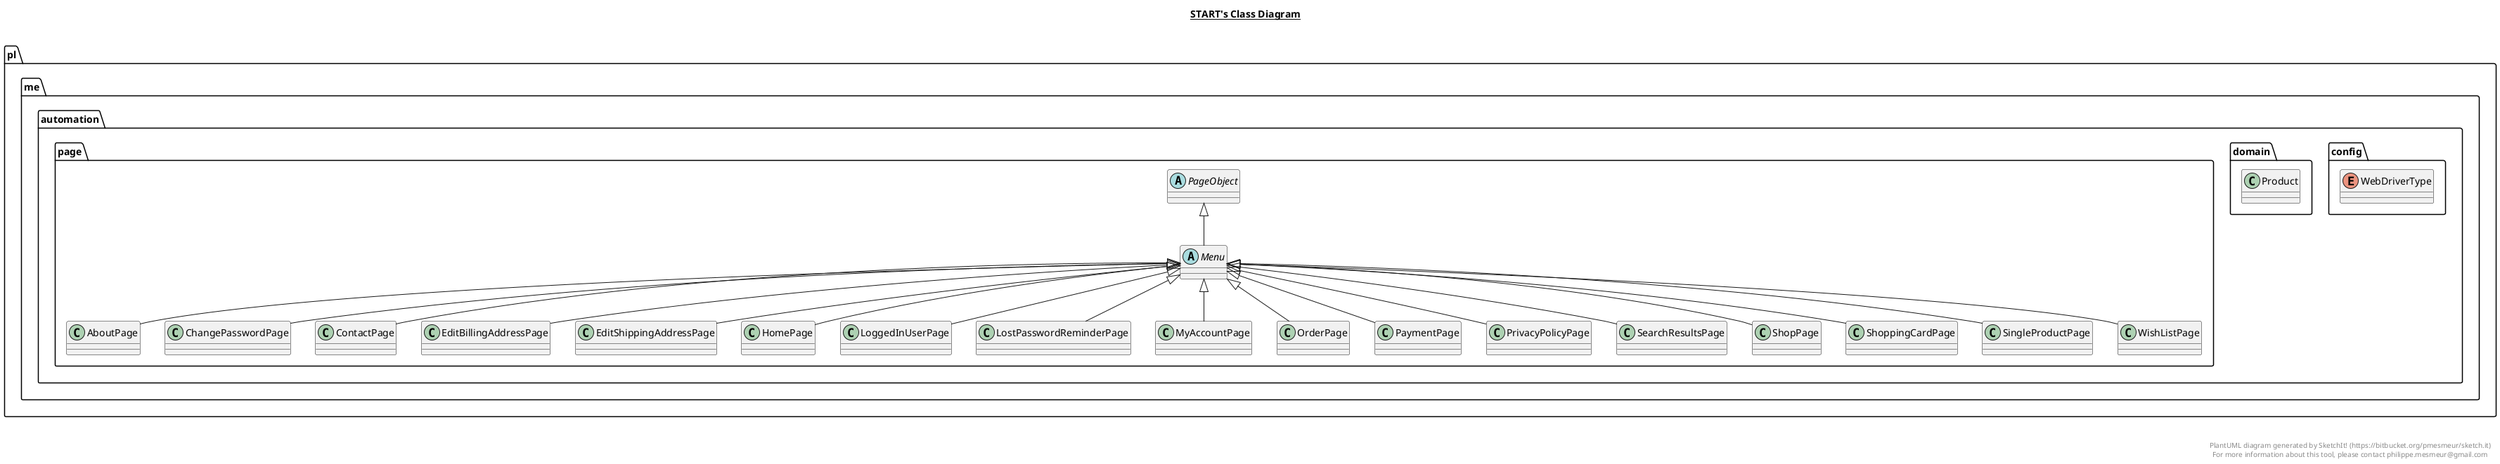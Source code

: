 @startuml

title __START's Class Diagram__\n

  namespace pl.me.automation {
    namespace config {
      enum WebDriverType {
      }
    }
  }
  

  namespace pl.me.automation {
    namespace domain {
      class pl.me.automation.domain.Product {
      }
    }
  }
  

  namespace pl.me.automation {
    namespace page {
      class pl.me.automation.page.AboutPage {
      }
    }
  }
  

  namespace pl.me.automation {
    namespace page {
      class pl.me.automation.page.ChangePasswordPage {
      }
    }
  }
  

  namespace pl.me.automation {
    namespace page {
      class pl.me.automation.page.ContactPage {
      }
    }
  }
  

  namespace pl.me.automation {
    namespace page {
      class pl.me.automation.page.EditBillingAddressPage {
      }
    }
  }
  

  namespace pl.me.automation {
    namespace page {
      class pl.me.automation.page.EditShippingAddressPage {
      }
    }
  }
  

  namespace pl.me.automation {
    namespace page {
      class pl.me.automation.page.HomePage {
      }
    }
  }
  

  namespace pl.me.automation {
    namespace page {
      class pl.me.automation.page.LoggedInUserPage {
      }
    }
  }
  

  namespace pl.me.automation {
    namespace page {
      class pl.me.automation.page.LostPasswordReminderPage {
      }
    }
  }
  

  namespace pl.me.automation {
    namespace page {
      abstract class pl.me.automation.page.Menu {
      }
    }
  }
  

  namespace pl.me.automation {
    namespace page {
      class pl.me.automation.page.MyAccountPage {
      }
    }
  }
  

  namespace pl.me.automation {
    namespace page {
      class pl.me.automation.page.OrderPage {
      }
    }
  }
  

  namespace pl.me.automation {
    namespace page {
      abstract class pl.me.automation.page.PageObject {
      }
    }
  }
  

  namespace pl.me.automation {
    namespace page {
      class pl.me.automation.page.PaymentPage {
      }
    }
  }
  

  namespace pl.me.automation {
    namespace page {
      class pl.me.automation.page.PrivacyPolicyPage {
      }
    }
  }
  

  namespace pl.me.automation {
    namespace page {
      class pl.me.automation.page.SearchResultsPage {
      }
    }
  }
  

  namespace pl.me.automation {
    namespace page {
      class pl.me.automation.page.ShopPage {
      }
    }
  }
  

  namespace pl.me.automation {
    namespace page {
      class pl.me.automation.page.ShoppingCardPage {
      }
    }
  }
  

  namespace pl.me.automation {
    namespace page {
      class pl.me.automation.page.SingleProductPage {
      }
    }
  }
  

  namespace pl.me.automation {
    namespace page {
      class pl.me.automation.page.WishListPage {
      }
    }
  }
  

  pl.me.automation.page.AboutPage -up-|> pl.me.automation.page.Menu
  pl.me.automation.page.ChangePasswordPage -up-|> pl.me.automation.page.Menu
  pl.me.automation.page.ContactPage -up-|> pl.me.automation.page.Menu
  pl.me.automation.page.EditBillingAddressPage -up-|> pl.me.automation.page.Menu
  pl.me.automation.page.EditShippingAddressPage -up-|> pl.me.automation.page.Menu
  pl.me.automation.page.HomePage -up-|> pl.me.automation.page.Menu
  pl.me.automation.page.LoggedInUserPage -up-|> pl.me.automation.page.Menu
  pl.me.automation.page.LostPasswordReminderPage -up-|> pl.me.automation.page.Menu
  pl.me.automation.page.Menu -up-|> pl.me.automation.page.PageObject
  pl.me.automation.page.MyAccountPage -up-|> pl.me.automation.page.Menu
  pl.me.automation.page.OrderPage -up-|> pl.me.automation.page.Menu
  pl.me.automation.page.PaymentPage -up-|> pl.me.automation.page.Menu
  pl.me.automation.page.PrivacyPolicyPage -up-|> pl.me.automation.page.Menu
  pl.me.automation.page.SearchResultsPage -up-|> pl.me.automation.page.Menu
  pl.me.automation.page.ShopPage -up-|> pl.me.automation.page.Menu
  pl.me.automation.page.ShoppingCardPage -up-|> pl.me.automation.page.Menu
  pl.me.automation.page.SingleProductPage -up-|> pl.me.automation.page.Menu
  pl.me.automation.page.WishListPage -up-|> pl.me.automation.page.Menu


right footer


PlantUML diagram generated by SketchIt! (https://bitbucket.org/pmesmeur/sketch.it)
For more information about this tool, please contact philippe.mesmeur@gmail.com
endfooter

@enduml
